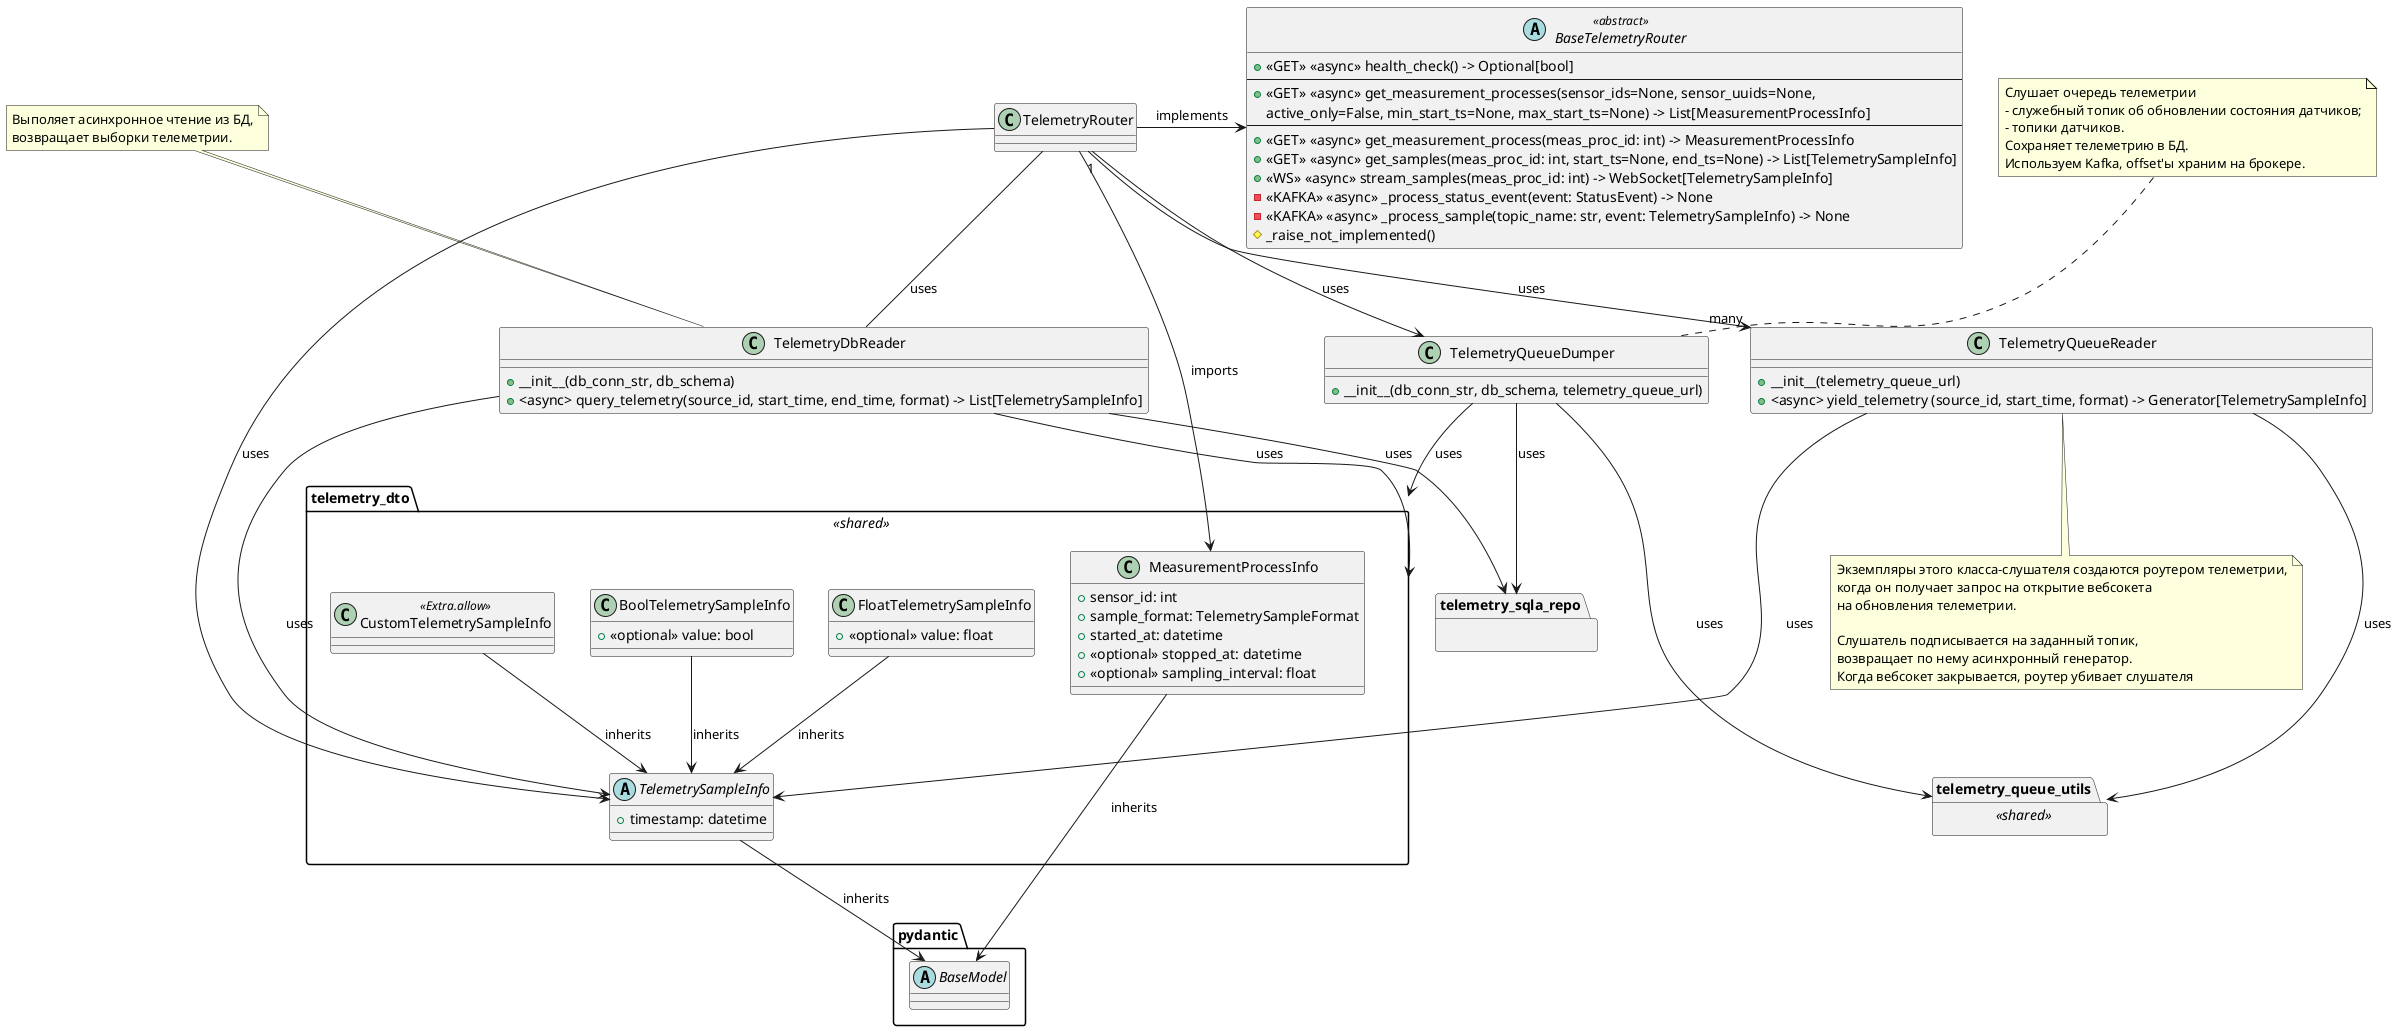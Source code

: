     @startuml

!define POST_COLOR #FFE6E6
!define GET_COLOR #E6F3FF
!define WS_COLOR #E6FFE6


abstract BaseTelemetryRouter <<abstract>> {
    + <<GET>> <<async>> health_check() -> Optional[bool]
    ---
    + <<GET>> <<async>> get_measurement_processes(sensor_ids=None, sensor_uuids=None,
        active_only=False, min_start_ts=None, max_start_ts=None) -> List[MeasurementProcessInfo]
    ---
    + <<GET>> <<async>> get_measurement_process(meas_proc_id: int) -> MeasurementProcessInfo
    + <<GET>> <<async>> get_samples(meas_proc_id: int, start_ts=None, end_ts=None) -> List[TelemetrySampleInfo]
    + <<WS>> <<async>> stream_samples(meas_proc_id: int) -> WebSocket[TelemetrySampleInfo]
    - <<KAFKA>> <<async>> _process_status_event(event: StatusEvent) -> None
    - <<KAFKA>> <<async>> _process_sample(topic_name: str, event: TelemetrySampleInfo) -> None
    # _raise_not_implemented()
}


TelemetryRouter -> BaseTelemetryRouter: implements

abstract pydantic.BaseModel


TelemetryRouter --> telemetry_dto.MeasurementProcessInfo: imports


package telemetry_dto <<shared>> {
    abstract class TelemetrySampleInfo {
        + timestamp: datetime
    }

    TelemetrySampleInfo --> pydantic.BaseModel: inherits


    class FloatTelemetrySampleInfo{
        + <<optional>> value: float
    }
    FloatTelemetrySampleInfo --> TelemetrySampleInfo: inherits

    class BoolTelemetrySampleInfo {
        + <<optional>> value: bool
    }

    BoolTelemetrySampleInfo --> TelemetrySampleInfo: inherits


    class CustomTelemetrySampleInfo <<Extra.allow>> {

    }
    CustomTelemetrySampleInfo  --> TelemetrySampleInfo: inherits

    class MeasurementProcessInfo {
        + sensor_id: int
        + sample_format: TelemetrySampleFormat
        + started_at: datetime
        + <<optional>> stopped_at: datetime
        + <<optional>> sampling_interval: float
    }

    MeasurementProcessInfo --> pydantic.BaseModel: inherits
}

TelemetryRouter --> TelemetrySampleInfo: uses


class TelemetryQueueDumper {
    +__init__(db_conn_str, db_schema, telemetry_queue_url)
}



TelemetryRouter --> TelemetryQueueDumper: uses

note as telemetry_queue_dumper_floating_note
    Слушает очередь телеметрии
    - служебный топик об обновлении состояния датчиков;
    - топики датчиков.
    Сохраняет телеметрию в БД.
    Используем Kafka, offset'ы храним на брокере.
end note
telemetry_queue_dumper_floating_note .. TelemetryQueueDumper



class TelemetryQueueReader {
+__init__(telemetry_queue_url)
+ <async> yield_telemetry (source_id, start_time, format) -> Generator[TelemetrySampleInfo]
}
TelemetryRouter "1" --> "many" TelemetryQueueReader: uses
note as telemetry_queue_reader_floating_note
    Экземпляры этого класса-слушателя создаются роутером телеметрии,
    когда он получает запрос на открытие вебсокета
    на обновления телеметрии.

    Слушатель подписывается на заданный топик,
    возвращает по нему асинхронный генератор.
    Когда вебсокет закрывается, роутер убивает слушателя
end note
TelemetryQueueReader .. telemetry_queue_reader_floating_note
TelemetryQueueReader --> TelemetrySampleInfo: uses
TelemetryQueueDumper --> telemetry_dto: uses



class TelemetryDbReader {
+ __init__(db_conn_str, db_schema)
+ <async> query_telemetry(source_id, start_time, end_time, format) -> List[TelemetrySampleInfo]
}
TelemetryRouter -- TelemetryDbReader: uses
TelemetryDbReader --> TelemetrySampleInfo: uses
TelemetryDbReader --> telemetry_dto: uses

note as telemetry_db_reader_floating_note
    Выполяет асинхронное чтение из БД,
    возвращает выборки телеметрии.
end note
telemetry_db_reader_floating_note .. TelemetryDbReader


package telemetry_sqla_repo {
}

TelemetryDbReader --> telemetry_sqla_repo: uses
TelemetryQueueDumper --> telemetry_sqla_repo: uses



package telemetry_queue_utils <<shared>> {
}

TelemetryQueueDumper -> telemetry_queue_utils: uses
TelemetryQueueReader ---> telemetry_queue_utils: uses

@enduml